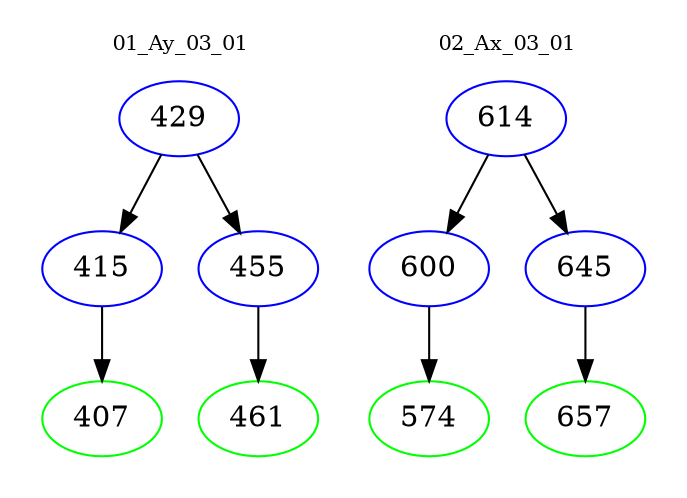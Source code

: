 digraph{
subgraph cluster_0 {
color = white
label = "01_Ay_03_01";
fontsize=10;
T0_429 [label="429", color="blue"]
T0_429 -> T0_415 [color="black"]
T0_415 [label="415", color="blue"]
T0_415 -> T0_407 [color="black"]
T0_407 [label="407", color="green"]
T0_429 -> T0_455 [color="black"]
T0_455 [label="455", color="blue"]
T0_455 -> T0_461 [color="black"]
T0_461 [label="461", color="green"]
}
subgraph cluster_1 {
color = white
label = "02_Ax_03_01";
fontsize=10;
T1_614 [label="614", color="blue"]
T1_614 -> T1_600 [color="black"]
T1_600 [label="600", color="blue"]
T1_600 -> T1_574 [color="black"]
T1_574 [label="574", color="green"]
T1_614 -> T1_645 [color="black"]
T1_645 [label="645", color="blue"]
T1_645 -> T1_657 [color="black"]
T1_657 [label="657", color="green"]
}
}
